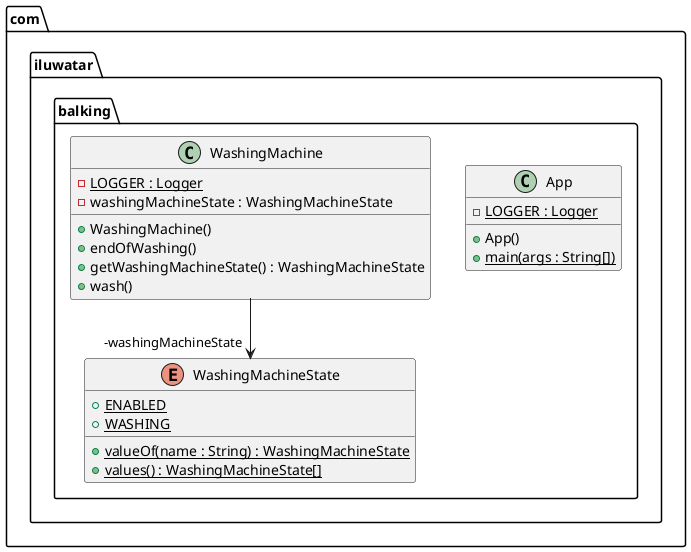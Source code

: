 @startuml
package com.iluwatar.balking {
  class App {
    - LOGGER : Logger {static}
    + App()
    + main(args : String[]) {static}
  }
  class WashingMachine {
    - LOGGER : Logger {static}
    - washingMachineState : WashingMachineState
    + WashingMachine()
    + endOfWashing()
    + getWashingMachineState() : WashingMachineState
    + wash()
  }
  enum WashingMachineState {
    + ENABLED {static}
    + WASHING {static}
    + valueOf(name : String) : WashingMachineState {static}
    + values() : WashingMachineState[] {static}
  }
}
WashingMachine -->  "-washingMachineState" WashingMachineState
@enduml